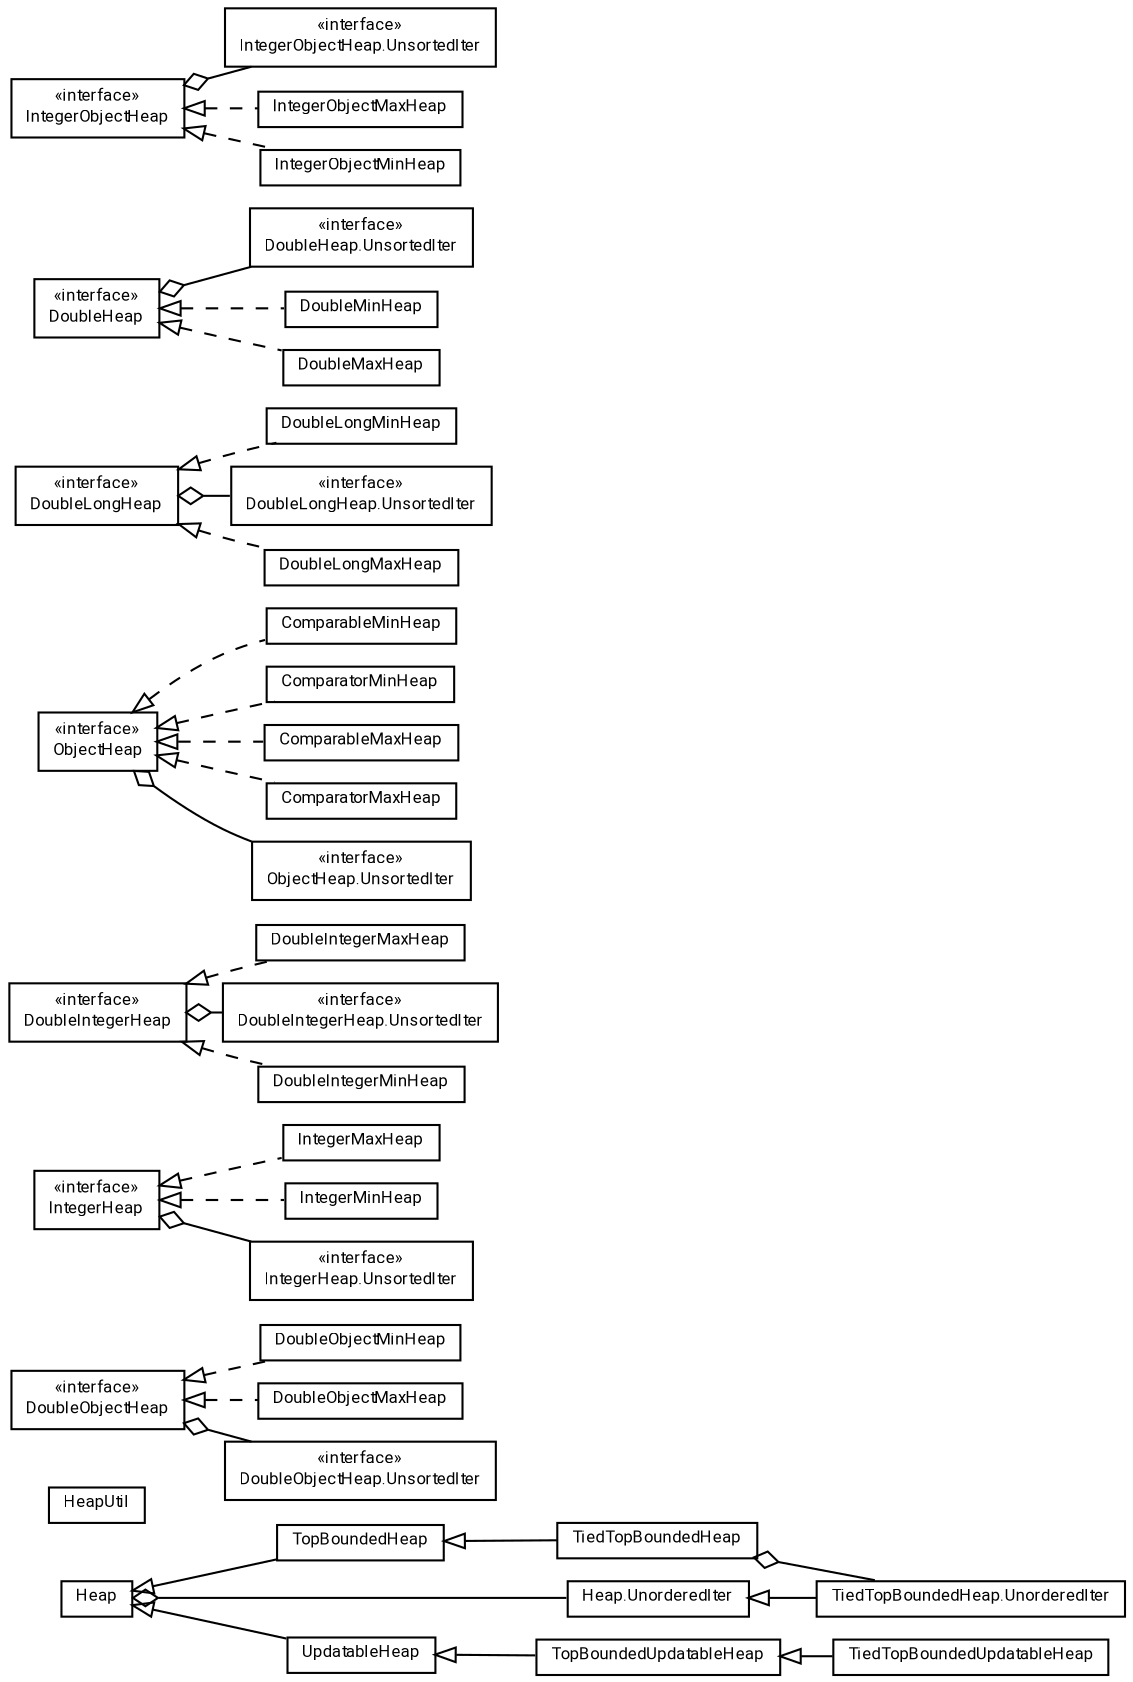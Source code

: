 #!/usr/local/bin/dot
#
# Class diagram 
# Generated by UMLGraph version R5_7_2-60-g0e99a6 (http://www.spinellis.gr/umlgraph/)
#

digraph G {
	graph [fontnames="svg"]
	edge [fontname="Roboto",fontsize=7,labelfontname="Roboto",labelfontsize=7,color="black"];
	node [fontname="Roboto",fontcolor="black",fontsize=8,shape=plaintext,margin=0,width=0,height=0];
	nodesep=0.15;
	ranksep=0.25;
	rankdir=LR;
	// de.lmu.ifi.dbs.elki.utilities.datastructures.heap.TiedTopBoundedUpdatableHeap<E>
	c539127 [label=<<table title="de.lmu.ifi.dbs.elki.utilities.datastructures.heap.TiedTopBoundedUpdatableHeap" border="0" cellborder="1" cellspacing="0" cellpadding="2" href="TiedTopBoundedUpdatableHeap.html" target="_parent">
		<tr><td><table border="0" cellspacing="0" cellpadding="1">
		<tr><td align="center" balign="center"> <font face="Roboto">TiedTopBoundedUpdatableHeap</font> </td></tr>
		</table></td></tr>
		</table>>, URL="TiedTopBoundedUpdatableHeap.html"];
	// de.lmu.ifi.dbs.elki.utilities.datastructures.heap.Heap<E>
	c539128 [label=<<table title="de.lmu.ifi.dbs.elki.utilities.datastructures.heap.Heap" border="0" cellborder="1" cellspacing="0" cellpadding="2" href="Heap.html" target="_parent">
		<tr><td><table border="0" cellspacing="0" cellpadding="1">
		<tr><td align="center" balign="center"> <font face="Roboto">Heap</font> </td></tr>
		</table></td></tr>
		</table>>, URL="Heap.html"];
	// de.lmu.ifi.dbs.elki.utilities.datastructures.heap.Heap<E>.UnorderedIter
	c539129 [label=<<table title="de.lmu.ifi.dbs.elki.utilities.datastructures.heap.Heap.UnorderedIter" border="0" cellborder="1" cellspacing="0" cellpadding="2" href="Heap.UnorderedIter.html" target="_parent">
		<tr><td><table border="0" cellspacing="0" cellpadding="1">
		<tr><td align="center" balign="center"> <font face="Roboto">Heap.UnorderedIter</font> </td></tr>
		</table></td></tr>
		</table>>, URL="Heap.UnorderedIter.html"];
	// de.lmu.ifi.dbs.elki.utilities.datastructures.heap.UpdatableHeap<O>
	c539130 [label=<<table title="de.lmu.ifi.dbs.elki.utilities.datastructures.heap.UpdatableHeap" border="0" cellborder="1" cellspacing="0" cellpadding="2" href="UpdatableHeap.html" target="_parent">
		<tr><td><table border="0" cellspacing="0" cellpadding="1">
		<tr><td align="center" balign="center"> <font face="Roboto">UpdatableHeap</font> </td></tr>
		</table></td></tr>
		</table>>, URL="UpdatableHeap.html"];
	// de.lmu.ifi.dbs.elki.utilities.datastructures.heap.TopBoundedHeap<E>
	c539131 [label=<<table title="de.lmu.ifi.dbs.elki.utilities.datastructures.heap.TopBoundedHeap" border="0" cellborder="1" cellspacing="0" cellpadding="2" href="TopBoundedHeap.html" target="_parent">
		<tr><td><table border="0" cellspacing="0" cellpadding="1">
		<tr><td align="center" balign="center"> <font face="Roboto">TopBoundedHeap</font> </td></tr>
		</table></td></tr>
		</table>>, URL="TopBoundedHeap.html"];
	// de.lmu.ifi.dbs.elki.utilities.datastructures.heap.TopBoundedUpdatableHeap<E>
	c539132 [label=<<table title="de.lmu.ifi.dbs.elki.utilities.datastructures.heap.TopBoundedUpdatableHeap" border="0" cellborder="1" cellspacing="0" cellpadding="2" href="TopBoundedUpdatableHeap.html" target="_parent">
		<tr><td><table border="0" cellspacing="0" cellpadding="1">
		<tr><td align="center" balign="center"> <font face="Roboto">TopBoundedUpdatableHeap</font> </td></tr>
		</table></td></tr>
		</table>>, URL="TopBoundedUpdatableHeap.html"];
	// de.lmu.ifi.dbs.elki.utilities.datastructures.heap.HeapUtil
	c539133 [label=<<table title="de.lmu.ifi.dbs.elki.utilities.datastructures.heap.HeapUtil" border="0" cellborder="1" cellspacing="0" cellpadding="2" href="HeapUtil.html" target="_parent">
		<tr><td><table border="0" cellspacing="0" cellpadding="1">
		<tr><td align="center" balign="center"> <font face="Roboto">HeapUtil</font> </td></tr>
		</table></td></tr>
		</table>>, URL="HeapUtil.html"];
	// de.lmu.ifi.dbs.elki.utilities.datastructures.heap.TiedTopBoundedHeap<E>
	c539134 [label=<<table title="de.lmu.ifi.dbs.elki.utilities.datastructures.heap.TiedTopBoundedHeap" border="0" cellborder="1" cellspacing="0" cellpadding="2" href="TiedTopBoundedHeap.html" target="_parent">
		<tr><td><table border="0" cellspacing="0" cellpadding="1">
		<tr><td align="center" balign="center"> <font face="Roboto">TiedTopBoundedHeap</font> </td></tr>
		</table></td></tr>
		</table>>, URL="TiedTopBoundedHeap.html"];
	// de.lmu.ifi.dbs.elki.utilities.datastructures.heap.TiedTopBoundedHeap<E>.UnorderedIter
	c539135 [label=<<table title="de.lmu.ifi.dbs.elki.utilities.datastructures.heap.TiedTopBoundedHeap.UnorderedIter" border="0" cellborder="1" cellspacing="0" cellpadding="2" href="TiedTopBoundedHeap.UnorderedIter.html" target="_parent">
		<tr><td><table border="0" cellspacing="0" cellpadding="1">
		<tr><td align="center" balign="center"> <font face="Roboto">TiedTopBoundedHeap.UnorderedIter</font> </td></tr>
		</table></td></tr>
		</table>>, URL="TiedTopBoundedHeap.UnorderedIter.html"];
	// de.lmu.ifi.dbs.elki.utilities.datastructures.heap.DoubleObjectMinHeap<V>
	c539186 [label=<<table title="de.lmu.ifi.dbs.elki.utilities.datastructures.heap.DoubleObjectMinHeap" border="0" cellborder="1" cellspacing="0" cellpadding="2" href="DoubleObjectMinHeap.html" target="_parent">
		<tr><td><table border="0" cellspacing="0" cellpadding="1">
		<tr><td align="center" balign="center"> <font face="Roboto">DoubleObjectMinHeap</font> </td></tr>
		</table></td></tr>
		</table>>, URL="DoubleObjectMinHeap.html"];
	// de.lmu.ifi.dbs.elki.utilities.datastructures.heap.IntegerMaxHeap
	c539188 [label=<<table title="de.lmu.ifi.dbs.elki.utilities.datastructures.heap.IntegerMaxHeap" border="0" cellborder="1" cellspacing="0" cellpadding="2" href="IntegerMaxHeap.html" target="_parent">
		<tr><td><table border="0" cellspacing="0" cellpadding="1">
		<tr><td align="center" balign="center"> <font face="Roboto">IntegerMaxHeap</font> </td></tr>
		</table></td></tr>
		</table>>, URL="IntegerMaxHeap.html"];
	// de.lmu.ifi.dbs.elki.utilities.datastructures.heap.DoubleIntegerMaxHeap
	c539190 [label=<<table title="de.lmu.ifi.dbs.elki.utilities.datastructures.heap.DoubleIntegerMaxHeap" border="0" cellborder="1" cellspacing="0" cellpadding="2" href="DoubleIntegerMaxHeap.html" target="_parent">
		<tr><td><table border="0" cellspacing="0" cellpadding="1">
		<tr><td align="center" balign="center"> <font face="Roboto">DoubleIntegerMaxHeap</font> </td></tr>
		</table></td></tr>
		</table>>, URL="DoubleIntegerMaxHeap.html"];
	// de.lmu.ifi.dbs.elki.utilities.datastructures.heap.IntegerMinHeap
	c539192 [label=<<table title="de.lmu.ifi.dbs.elki.utilities.datastructures.heap.IntegerMinHeap" border="0" cellborder="1" cellspacing="0" cellpadding="2" href="IntegerMinHeap.html" target="_parent">
		<tr><td><table border="0" cellspacing="0" cellpadding="1">
		<tr><td align="center" balign="center"> <font face="Roboto">IntegerMinHeap</font> </td></tr>
		</table></td></tr>
		</table>>, URL="IntegerMinHeap.html"];
	// de.lmu.ifi.dbs.elki.utilities.datastructures.heap.ComparableMinHeap<K extends java.lang.Comparable<? super K>>
	c539194 [label=<<table title="de.lmu.ifi.dbs.elki.utilities.datastructures.heap.ComparableMinHeap" border="0" cellborder="1" cellspacing="0" cellpadding="2" href="ComparableMinHeap.html" target="_parent">
		<tr><td><table border="0" cellspacing="0" cellpadding="1">
		<tr><td align="center" balign="center"> <font face="Roboto">ComparableMinHeap</font> </td></tr>
		</table></td></tr>
		</table>>, URL="ComparableMinHeap.html"];
	// de.lmu.ifi.dbs.elki.utilities.datastructures.heap.DoubleLongMinHeap
	c539196 [label=<<table title="de.lmu.ifi.dbs.elki.utilities.datastructures.heap.DoubleLongMinHeap" border="0" cellborder="1" cellspacing="0" cellpadding="2" href="DoubleLongMinHeap.html" target="_parent">
		<tr><td><table border="0" cellspacing="0" cellpadding="1">
		<tr><td align="center" balign="center"> <font face="Roboto">DoubleLongMinHeap</font> </td></tr>
		</table></td></tr>
		</table>>, URL="DoubleLongMinHeap.html"];
	// de.lmu.ifi.dbs.elki.utilities.datastructures.heap.ComparatorMinHeap<K>
	c539198 [label=<<table title="de.lmu.ifi.dbs.elki.utilities.datastructures.heap.ComparatorMinHeap" border="0" cellborder="1" cellspacing="0" cellpadding="2" href="ComparatorMinHeap.html" target="_parent">
		<tr><td><table border="0" cellspacing="0" cellpadding="1">
		<tr><td align="center" balign="center"> <font face="Roboto">ComparatorMinHeap</font> </td></tr>
		</table></td></tr>
		</table>>, URL="ComparatorMinHeap.html"];
	// de.lmu.ifi.dbs.elki.utilities.datastructures.heap.DoubleObjectMaxHeap<V>
	c539200 [label=<<table title="de.lmu.ifi.dbs.elki.utilities.datastructures.heap.DoubleObjectMaxHeap" border="0" cellborder="1" cellspacing="0" cellpadding="2" href="DoubleObjectMaxHeap.html" target="_parent">
		<tr><td><table border="0" cellspacing="0" cellpadding="1">
		<tr><td align="center" balign="center"> <font face="Roboto">DoubleObjectMaxHeap</font> </td></tr>
		</table></td></tr>
		</table>>, URL="DoubleObjectMaxHeap.html"];
	// de.lmu.ifi.dbs.elki.utilities.datastructures.heap.DoubleHeap
	c539202 [label=<<table title="de.lmu.ifi.dbs.elki.utilities.datastructures.heap.DoubleHeap" border="0" cellborder="1" cellspacing="0" cellpadding="2" href="DoubleHeap.html" target="_parent">
		<tr><td><table border="0" cellspacing="0" cellpadding="1">
		<tr><td align="center" balign="center"> &#171;interface&#187; </td></tr>
		<tr><td align="center" balign="center"> <font face="Roboto">DoubleHeap</font> </td></tr>
		</table></td></tr>
		</table>>, URL="DoubleHeap.html"];
	// de.lmu.ifi.dbs.elki.utilities.datastructures.heap.DoubleHeap.UnsortedIter
	c539203 [label=<<table title="de.lmu.ifi.dbs.elki.utilities.datastructures.heap.DoubleHeap.UnsortedIter" border="0" cellborder="1" cellspacing="0" cellpadding="2" href="DoubleHeap.UnsortedIter.html" target="_parent">
		<tr><td><table border="0" cellspacing="0" cellpadding="1">
		<tr><td align="center" balign="center"> &#171;interface&#187; </td></tr>
		<tr><td align="center" balign="center"> <font face="Roboto">DoubleHeap.UnsortedIter</font> </td></tr>
		</table></td></tr>
		</table>>, URL="DoubleHeap.UnsortedIter.html"];
	// de.lmu.ifi.dbs.elki.utilities.datastructures.heap.IntegerObjectHeap<V>
	c539204 [label=<<table title="de.lmu.ifi.dbs.elki.utilities.datastructures.heap.IntegerObjectHeap" border="0" cellborder="1" cellspacing="0" cellpadding="2" href="IntegerObjectHeap.html" target="_parent">
		<tr><td><table border="0" cellspacing="0" cellpadding="1">
		<tr><td align="center" balign="center"> &#171;interface&#187; </td></tr>
		<tr><td align="center" balign="center"> <font face="Roboto">IntegerObjectHeap</font> </td></tr>
		</table></td></tr>
		</table>>, URL="IntegerObjectHeap.html"];
	// de.lmu.ifi.dbs.elki.utilities.datastructures.heap.IntegerObjectHeap.UnsortedIter<V>
	c539205 [label=<<table title="de.lmu.ifi.dbs.elki.utilities.datastructures.heap.IntegerObjectHeap.UnsortedIter" border="0" cellborder="1" cellspacing="0" cellpadding="2" href="IntegerObjectHeap.UnsortedIter.html" target="_parent">
		<tr><td><table border="0" cellspacing="0" cellpadding="1">
		<tr><td align="center" balign="center"> &#171;interface&#187; </td></tr>
		<tr><td align="center" balign="center"> <font face="Roboto">IntegerObjectHeap.UnsortedIter</font> </td></tr>
		</table></td></tr>
		</table>>, URL="IntegerObjectHeap.UnsortedIter.html"];
	// de.lmu.ifi.dbs.elki.utilities.datastructures.heap.DoubleMinHeap
	c539206 [label=<<table title="de.lmu.ifi.dbs.elki.utilities.datastructures.heap.DoubleMinHeap" border="0" cellborder="1" cellspacing="0" cellpadding="2" href="DoubleMinHeap.html" target="_parent">
		<tr><td><table border="0" cellspacing="0" cellpadding="1">
		<tr><td align="center" balign="center"> <font face="Roboto">DoubleMinHeap</font> </td></tr>
		</table></td></tr>
		</table>>, URL="DoubleMinHeap.html"];
	// de.lmu.ifi.dbs.elki.utilities.datastructures.heap.ComparableMaxHeap<K extends java.lang.Comparable<? super K>>
	c539208 [label=<<table title="de.lmu.ifi.dbs.elki.utilities.datastructures.heap.ComparableMaxHeap" border="0" cellborder="1" cellspacing="0" cellpadding="2" href="ComparableMaxHeap.html" target="_parent">
		<tr><td><table border="0" cellspacing="0" cellpadding="1">
		<tr><td align="center" balign="center"> <font face="Roboto">ComparableMaxHeap</font> </td></tr>
		</table></td></tr>
		</table>>, URL="ComparableMaxHeap.html"];
	// de.lmu.ifi.dbs.elki.utilities.datastructures.heap.DoubleIntegerHeap
	c539210 [label=<<table title="de.lmu.ifi.dbs.elki.utilities.datastructures.heap.DoubleIntegerHeap" border="0" cellborder="1" cellspacing="0" cellpadding="2" href="DoubleIntegerHeap.html" target="_parent">
		<tr><td><table border="0" cellspacing="0" cellpadding="1">
		<tr><td align="center" balign="center"> &#171;interface&#187; </td></tr>
		<tr><td align="center" balign="center"> <font face="Roboto">DoubleIntegerHeap</font> </td></tr>
		</table></td></tr>
		</table>>, URL="DoubleIntegerHeap.html"];
	// de.lmu.ifi.dbs.elki.utilities.datastructures.heap.DoubleIntegerHeap.UnsortedIter
	c539211 [label=<<table title="de.lmu.ifi.dbs.elki.utilities.datastructures.heap.DoubleIntegerHeap.UnsortedIter" border="0" cellborder="1" cellspacing="0" cellpadding="2" href="DoubleIntegerHeap.UnsortedIter.html" target="_parent">
		<tr><td><table border="0" cellspacing="0" cellpadding="1">
		<tr><td align="center" balign="center"> &#171;interface&#187; </td></tr>
		<tr><td align="center" balign="center"> <font face="Roboto">DoubleIntegerHeap.UnsortedIter</font> </td></tr>
		</table></td></tr>
		</table>>, URL="DoubleIntegerHeap.UnsortedIter.html"];
	// de.lmu.ifi.dbs.elki.utilities.datastructures.heap.IntegerObjectMaxHeap<V>
	c539212 [label=<<table title="de.lmu.ifi.dbs.elki.utilities.datastructures.heap.IntegerObjectMaxHeap" border="0" cellborder="1" cellspacing="0" cellpadding="2" href="IntegerObjectMaxHeap.html" target="_parent">
		<tr><td><table border="0" cellspacing="0" cellpadding="1">
		<tr><td align="center" balign="center"> <font face="Roboto">IntegerObjectMaxHeap</font> </td></tr>
		</table></td></tr>
		</table>>, URL="IntegerObjectMaxHeap.html"];
	// de.lmu.ifi.dbs.elki.utilities.datastructures.heap.DoubleLongHeap
	c539214 [label=<<table title="de.lmu.ifi.dbs.elki.utilities.datastructures.heap.DoubleLongHeap" border="0" cellborder="1" cellspacing="0" cellpadding="2" href="DoubleLongHeap.html" target="_parent">
		<tr><td><table border="0" cellspacing="0" cellpadding="1">
		<tr><td align="center" balign="center"> &#171;interface&#187; </td></tr>
		<tr><td align="center" balign="center"> <font face="Roboto">DoubleLongHeap</font> </td></tr>
		</table></td></tr>
		</table>>, URL="DoubleLongHeap.html"];
	// de.lmu.ifi.dbs.elki.utilities.datastructures.heap.DoubleLongHeap.UnsortedIter
	c539215 [label=<<table title="de.lmu.ifi.dbs.elki.utilities.datastructures.heap.DoubleLongHeap.UnsortedIter" border="0" cellborder="1" cellspacing="0" cellpadding="2" href="DoubleLongHeap.UnsortedIter.html" target="_parent">
		<tr><td><table border="0" cellspacing="0" cellpadding="1">
		<tr><td align="center" balign="center"> &#171;interface&#187; </td></tr>
		<tr><td align="center" balign="center"> <font face="Roboto">DoubleLongHeap.UnsortedIter</font> </td></tr>
		</table></td></tr>
		</table>>, URL="DoubleLongHeap.UnsortedIter.html"];
	// de.lmu.ifi.dbs.elki.utilities.datastructures.heap.DoubleMaxHeap
	c539216 [label=<<table title="de.lmu.ifi.dbs.elki.utilities.datastructures.heap.DoubleMaxHeap" border="0" cellborder="1" cellspacing="0" cellpadding="2" href="DoubleMaxHeap.html" target="_parent">
		<tr><td><table border="0" cellspacing="0" cellpadding="1">
		<tr><td align="center" balign="center"> <font face="Roboto">DoubleMaxHeap</font> </td></tr>
		</table></td></tr>
		</table>>, URL="DoubleMaxHeap.html"];
	// de.lmu.ifi.dbs.elki.utilities.datastructures.heap.DoubleLongMaxHeap
	c539218 [label=<<table title="de.lmu.ifi.dbs.elki.utilities.datastructures.heap.DoubleLongMaxHeap" border="0" cellborder="1" cellspacing="0" cellpadding="2" href="DoubleLongMaxHeap.html" target="_parent">
		<tr><td><table border="0" cellspacing="0" cellpadding="1">
		<tr><td align="center" balign="center"> <font face="Roboto">DoubleLongMaxHeap</font> </td></tr>
		</table></td></tr>
		</table>>, URL="DoubleLongMaxHeap.html"];
	// de.lmu.ifi.dbs.elki.utilities.datastructures.heap.ComparatorMaxHeap<K>
	c539220 [label=<<table title="de.lmu.ifi.dbs.elki.utilities.datastructures.heap.ComparatorMaxHeap" border="0" cellborder="1" cellspacing="0" cellpadding="2" href="ComparatorMaxHeap.html" target="_parent">
		<tr><td><table border="0" cellspacing="0" cellpadding="1">
		<tr><td align="center" balign="center"> <font face="Roboto">ComparatorMaxHeap</font> </td></tr>
		</table></td></tr>
		</table>>, URL="ComparatorMaxHeap.html"];
	// de.lmu.ifi.dbs.elki.utilities.datastructures.heap.ObjectHeap<K>
	c539222 [label=<<table title="de.lmu.ifi.dbs.elki.utilities.datastructures.heap.ObjectHeap" border="0" cellborder="1" cellspacing="0" cellpadding="2" href="ObjectHeap.html" target="_parent">
		<tr><td><table border="0" cellspacing="0" cellpadding="1">
		<tr><td align="center" balign="center"> &#171;interface&#187; </td></tr>
		<tr><td align="center" balign="center"> <font face="Roboto">ObjectHeap</font> </td></tr>
		</table></td></tr>
		</table>>, URL="ObjectHeap.html"];
	// de.lmu.ifi.dbs.elki.utilities.datastructures.heap.ObjectHeap.UnsortedIter<K>
	c539223 [label=<<table title="de.lmu.ifi.dbs.elki.utilities.datastructures.heap.ObjectHeap.UnsortedIter" border="0" cellborder="1" cellspacing="0" cellpadding="2" href="ObjectHeap.UnsortedIter.html" target="_parent">
		<tr><td><table border="0" cellspacing="0" cellpadding="1">
		<tr><td align="center" balign="center"> &#171;interface&#187; </td></tr>
		<tr><td align="center" balign="center"> <font face="Roboto">ObjectHeap.UnsortedIter</font> </td></tr>
		</table></td></tr>
		</table>>, URL="ObjectHeap.UnsortedIter.html"];
	// de.lmu.ifi.dbs.elki.utilities.datastructures.heap.IntegerObjectMinHeap<V>
	c539224 [label=<<table title="de.lmu.ifi.dbs.elki.utilities.datastructures.heap.IntegerObjectMinHeap" border="0" cellborder="1" cellspacing="0" cellpadding="2" href="IntegerObjectMinHeap.html" target="_parent">
		<tr><td><table border="0" cellspacing="0" cellpadding="1">
		<tr><td align="center" balign="center"> <font face="Roboto">IntegerObjectMinHeap</font> </td></tr>
		</table></td></tr>
		</table>>, URL="IntegerObjectMinHeap.html"];
	// de.lmu.ifi.dbs.elki.utilities.datastructures.heap.DoubleObjectHeap<V>
	c539226 [label=<<table title="de.lmu.ifi.dbs.elki.utilities.datastructures.heap.DoubleObjectHeap" border="0" cellborder="1" cellspacing="0" cellpadding="2" href="DoubleObjectHeap.html" target="_parent">
		<tr><td><table border="0" cellspacing="0" cellpadding="1">
		<tr><td align="center" balign="center"> &#171;interface&#187; </td></tr>
		<tr><td align="center" balign="center"> <font face="Roboto">DoubleObjectHeap</font> </td></tr>
		</table></td></tr>
		</table>>, URL="DoubleObjectHeap.html"];
	// de.lmu.ifi.dbs.elki.utilities.datastructures.heap.DoubleObjectHeap.UnsortedIter<V>
	c539227 [label=<<table title="de.lmu.ifi.dbs.elki.utilities.datastructures.heap.DoubleObjectHeap.UnsortedIter" border="0" cellborder="1" cellspacing="0" cellpadding="2" href="DoubleObjectHeap.UnsortedIter.html" target="_parent">
		<tr><td><table border="0" cellspacing="0" cellpadding="1">
		<tr><td align="center" balign="center"> &#171;interface&#187; </td></tr>
		<tr><td align="center" balign="center"> <font face="Roboto">DoubleObjectHeap.UnsortedIter</font> </td></tr>
		</table></td></tr>
		</table>>, URL="DoubleObjectHeap.UnsortedIter.html"];
	// de.lmu.ifi.dbs.elki.utilities.datastructures.heap.IntegerHeap
	c539228 [label=<<table title="de.lmu.ifi.dbs.elki.utilities.datastructures.heap.IntegerHeap" border="0" cellborder="1" cellspacing="0" cellpadding="2" href="IntegerHeap.html" target="_parent">
		<tr><td><table border="0" cellspacing="0" cellpadding="1">
		<tr><td align="center" balign="center"> &#171;interface&#187; </td></tr>
		<tr><td align="center" balign="center"> <font face="Roboto">IntegerHeap</font> </td></tr>
		</table></td></tr>
		</table>>, URL="IntegerHeap.html"];
	// de.lmu.ifi.dbs.elki.utilities.datastructures.heap.IntegerHeap.UnsortedIter
	c539229 [label=<<table title="de.lmu.ifi.dbs.elki.utilities.datastructures.heap.IntegerHeap.UnsortedIter" border="0" cellborder="1" cellspacing="0" cellpadding="2" href="IntegerHeap.UnsortedIter.html" target="_parent">
		<tr><td><table border="0" cellspacing="0" cellpadding="1">
		<tr><td align="center" balign="center"> &#171;interface&#187; </td></tr>
		<tr><td align="center" balign="center"> <font face="Roboto">IntegerHeap.UnsortedIter</font> </td></tr>
		</table></td></tr>
		</table>>, URL="IntegerHeap.UnsortedIter.html"];
	// de.lmu.ifi.dbs.elki.utilities.datastructures.heap.DoubleIntegerMinHeap
	c539230 [label=<<table title="de.lmu.ifi.dbs.elki.utilities.datastructures.heap.DoubleIntegerMinHeap" border="0" cellborder="1" cellspacing="0" cellpadding="2" href="DoubleIntegerMinHeap.html" target="_parent">
		<tr><td><table border="0" cellspacing="0" cellpadding="1">
		<tr><td align="center" balign="center"> <font face="Roboto">DoubleIntegerMinHeap</font> </td></tr>
		</table></td></tr>
		</table>>, URL="DoubleIntegerMinHeap.html"];
	// de.lmu.ifi.dbs.elki.utilities.datastructures.heap.TiedTopBoundedUpdatableHeap<E> extends de.lmu.ifi.dbs.elki.utilities.datastructures.heap.TopBoundedUpdatableHeap<E>
	c539132 -> c539127 [arrowtail=empty,dir=back,weight=10];
	// de.lmu.ifi.dbs.elki.utilities.datastructures.heap.Heap<E> has de.lmu.ifi.dbs.elki.utilities.datastructures.heap.Heap<E>.UnorderedIter
	c539128 -> c539129 [arrowhead=none,arrowtail=ediamond,dir=back,weight=4];
	// de.lmu.ifi.dbs.elki.utilities.datastructures.heap.UpdatableHeap<O> extends de.lmu.ifi.dbs.elki.utilities.datastructures.heap.Heap<E>
	c539128 -> c539130 [arrowtail=empty,dir=back,weight=10];
	// de.lmu.ifi.dbs.elki.utilities.datastructures.heap.TopBoundedHeap<E> extends de.lmu.ifi.dbs.elki.utilities.datastructures.heap.Heap<E>
	c539128 -> c539131 [arrowtail=empty,dir=back,weight=10];
	// de.lmu.ifi.dbs.elki.utilities.datastructures.heap.TopBoundedUpdatableHeap<E> extends de.lmu.ifi.dbs.elki.utilities.datastructures.heap.UpdatableHeap<O>
	c539130 -> c539132 [arrowtail=empty,dir=back,weight=10];
	// de.lmu.ifi.dbs.elki.utilities.datastructures.heap.TiedTopBoundedHeap<E> extends de.lmu.ifi.dbs.elki.utilities.datastructures.heap.TopBoundedHeap<E>
	c539131 -> c539134 [arrowtail=empty,dir=back,weight=10];
	// de.lmu.ifi.dbs.elki.utilities.datastructures.heap.TiedTopBoundedHeap<E> has de.lmu.ifi.dbs.elki.utilities.datastructures.heap.TiedTopBoundedHeap<E>.UnorderedIter
	c539134 -> c539135 [arrowhead=none,arrowtail=ediamond,dir=back,weight=4];
	// de.lmu.ifi.dbs.elki.utilities.datastructures.heap.TiedTopBoundedHeap<E>.UnorderedIter extends de.lmu.ifi.dbs.elki.utilities.datastructures.heap.Heap<E>.UnorderedIter
	c539129 -> c539135 [arrowtail=empty,dir=back,weight=10];
	// de.lmu.ifi.dbs.elki.utilities.datastructures.heap.DoubleObjectMinHeap<V> implements de.lmu.ifi.dbs.elki.utilities.datastructures.heap.DoubleObjectHeap<V>
	c539226 -> c539186 [arrowtail=empty,style=dashed,dir=back,weight=9];
	// de.lmu.ifi.dbs.elki.utilities.datastructures.heap.IntegerMaxHeap implements de.lmu.ifi.dbs.elki.utilities.datastructures.heap.IntegerHeap
	c539228 -> c539188 [arrowtail=empty,style=dashed,dir=back,weight=9];
	// de.lmu.ifi.dbs.elki.utilities.datastructures.heap.DoubleIntegerMaxHeap implements de.lmu.ifi.dbs.elki.utilities.datastructures.heap.DoubleIntegerHeap
	c539210 -> c539190 [arrowtail=empty,style=dashed,dir=back,weight=9];
	// de.lmu.ifi.dbs.elki.utilities.datastructures.heap.IntegerMinHeap implements de.lmu.ifi.dbs.elki.utilities.datastructures.heap.IntegerHeap
	c539228 -> c539192 [arrowtail=empty,style=dashed,dir=back,weight=9];
	// de.lmu.ifi.dbs.elki.utilities.datastructures.heap.ComparableMinHeap<K extends java.lang.Comparable<? super K>> implements de.lmu.ifi.dbs.elki.utilities.datastructures.heap.ObjectHeap<K>
	c539222 -> c539194 [arrowtail=empty,style=dashed,dir=back,weight=9];
	// de.lmu.ifi.dbs.elki.utilities.datastructures.heap.DoubleLongMinHeap implements de.lmu.ifi.dbs.elki.utilities.datastructures.heap.DoubleLongHeap
	c539214 -> c539196 [arrowtail=empty,style=dashed,dir=back,weight=9];
	// de.lmu.ifi.dbs.elki.utilities.datastructures.heap.ComparatorMinHeap<K> implements de.lmu.ifi.dbs.elki.utilities.datastructures.heap.ObjectHeap<K>
	c539222 -> c539198 [arrowtail=empty,style=dashed,dir=back,weight=9];
	// de.lmu.ifi.dbs.elki.utilities.datastructures.heap.DoubleObjectMaxHeap<V> implements de.lmu.ifi.dbs.elki.utilities.datastructures.heap.DoubleObjectHeap<V>
	c539226 -> c539200 [arrowtail=empty,style=dashed,dir=back,weight=9];
	// de.lmu.ifi.dbs.elki.utilities.datastructures.heap.DoubleHeap has de.lmu.ifi.dbs.elki.utilities.datastructures.heap.DoubleHeap.UnsortedIter
	c539202 -> c539203 [arrowhead=none,arrowtail=ediamond,dir=back,weight=4];
	// de.lmu.ifi.dbs.elki.utilities.datastructures.heap.IntegerObjectHeap<V> has de.lmu.ifi.dbs.elki.utilities.datastructures.heap.IntegerObjectHeap.UnsortedIter<V>
	c539204 -> c539205 [arrowhead=none,arrowtail=ediamond,dir=back,weight=4];
	// de.lmu.ifi.dbs.elki.utilities.datastructures.heap.DoubleMinHeap implements de.lmu.ifi.dbs.elki.utilities.datastructures.heap.DoubleHeap
	c539202 -> c539206 [arrowtail=empty,style=dashed,dir=back,weight=9];
	// de.lmu.ifi.dbs.elki.utilities.datastructures.heap.ComparableMaxHeap<K extends java.lang.Comparable<? super K>> implements de.lmu.ifi.dbs.elki.utilities.datastructures.heap.ObjectHeap<K>
	c539222 -> c539208 [arrowtail=empty,style=dashed,dir=back,weight=9];
	// de.lmu.ifi.dbs.elki.utilities.datastructures.heap.DoubleIntegerHeap has de.lmu.ifi.dbs.elki.utilities.datastructures.heap.DoubleIntegerHeap.UnsortedIter
	c539210 -> c539211 [arrowhead=none,arrowtail=ediamond,dir=back,weight=4];
	// de.lmu.ifi.dbs.elki.utilities.datastructures.heap.IntegerObjectMaxHeap<V> implements de.lmu.ifi.dbs.elki.utilities.datastructures.heap.IntegerObjectHeap<V>
	c539204 -> c539212 [arrowtail=empty,style=dashed,dir=back,weight=9];
	// de.lmu.ifi.dbs.elki.utilities.datastructures.heap.DoubleLongHeap has de.lmu.ifi.dbs.elki.utilities.datastructures.heap.DoubleLongHeap.UnsortedIter
	c539214 -> c539215 [arrowhead=none,arrowtail=ediamond,dir=back,weight=4];
	// de.lmu.ifi.dbs.elki.utilities.datastructures.heap.DoubleMaxHeap implements de.lmu.ifi.dbs.elki.utilities.datastructures.heap.DoubleHeap
	c539202 -> c539216 [arrowtail=empty,style=dashed,dir=back,weight=9];
	// de.lmu.ifi.dbs.elki.utilities.datastructures.heap.DoubleLongMaxHeap implements de.lmu.ifi.dbs.elki.utilities.datastructures.heap.DoubleLongHeap
	c539214 -> c539218 [arrowtail=empty,style=dashed,dir=back,weight=9];
	// de.lmu.ifi.dbs.elki.utilities.datastructures.heap.ComparatorMaxHeap<K> implements de.lmu.ifi.dbs.elki.utilities.datastructures.heap.ObjectHeap<K>
	c539222 -> c539220 [arrowtail=empty,style=dashed,dir=back,weight=9];
	// de.lmu.ifi.dbs.elki.utilities.datastructures.heap.ObjectHeap<K> has de.lmu.ifi.dbs.elki.utilities.datastructures.heap.ObjectHeap.UnsortedIter<K>
	c539222 -> c539223 [arrowhead=none,arrowtail=ediamond,dir=back,weight=4];
	// de.lmu.ifi.dbs.elki.utilities.datastructures.heap.IntegerObjectMinHeap<V> implements de.lmu.ifi.dbs.elki.utilities.datastructures.heap.IntegerObjectHeap<V>
	c539204 -> c539224 [arrowtail=empty,style=dashed,dir=back,weight=9];
	// de.lmu.ifi.dbs.elki.utilities.datastructures.heap.DoubleObjectHeap<V> has de.lmu.ifi.dbs.elki.utilities.datastructures.heap.DoubleObjectHeap.UnsortedIter<V>
	c539226 -> c539227 [arrowhead=none,arrowtail=ediamond,dir=back,weight=4];
	// de.lmu.ifi.dbs.elki.utilities.datastructures.heap.IntegerHeap has de.lmu.ifi.dbs.elki.utilities.datastructures.heap.IntegerHeap.UnsortedIter
	c539228 -> c539229 [arrowhead=none,arrowtail=ediamond,dir=back,weight=4];
	// de.lmu.ifi.dbs.elki.utilities.datastructures.heap.DoubleIntegerMinHeap implements de.lmu.ifi.dbs.elki.utilities.datastructures.heap.DoubleIntegerHeap
	c539210 -> c539230 [arrowtail=empty,style=dashed,dir=back,weight=9];
}

